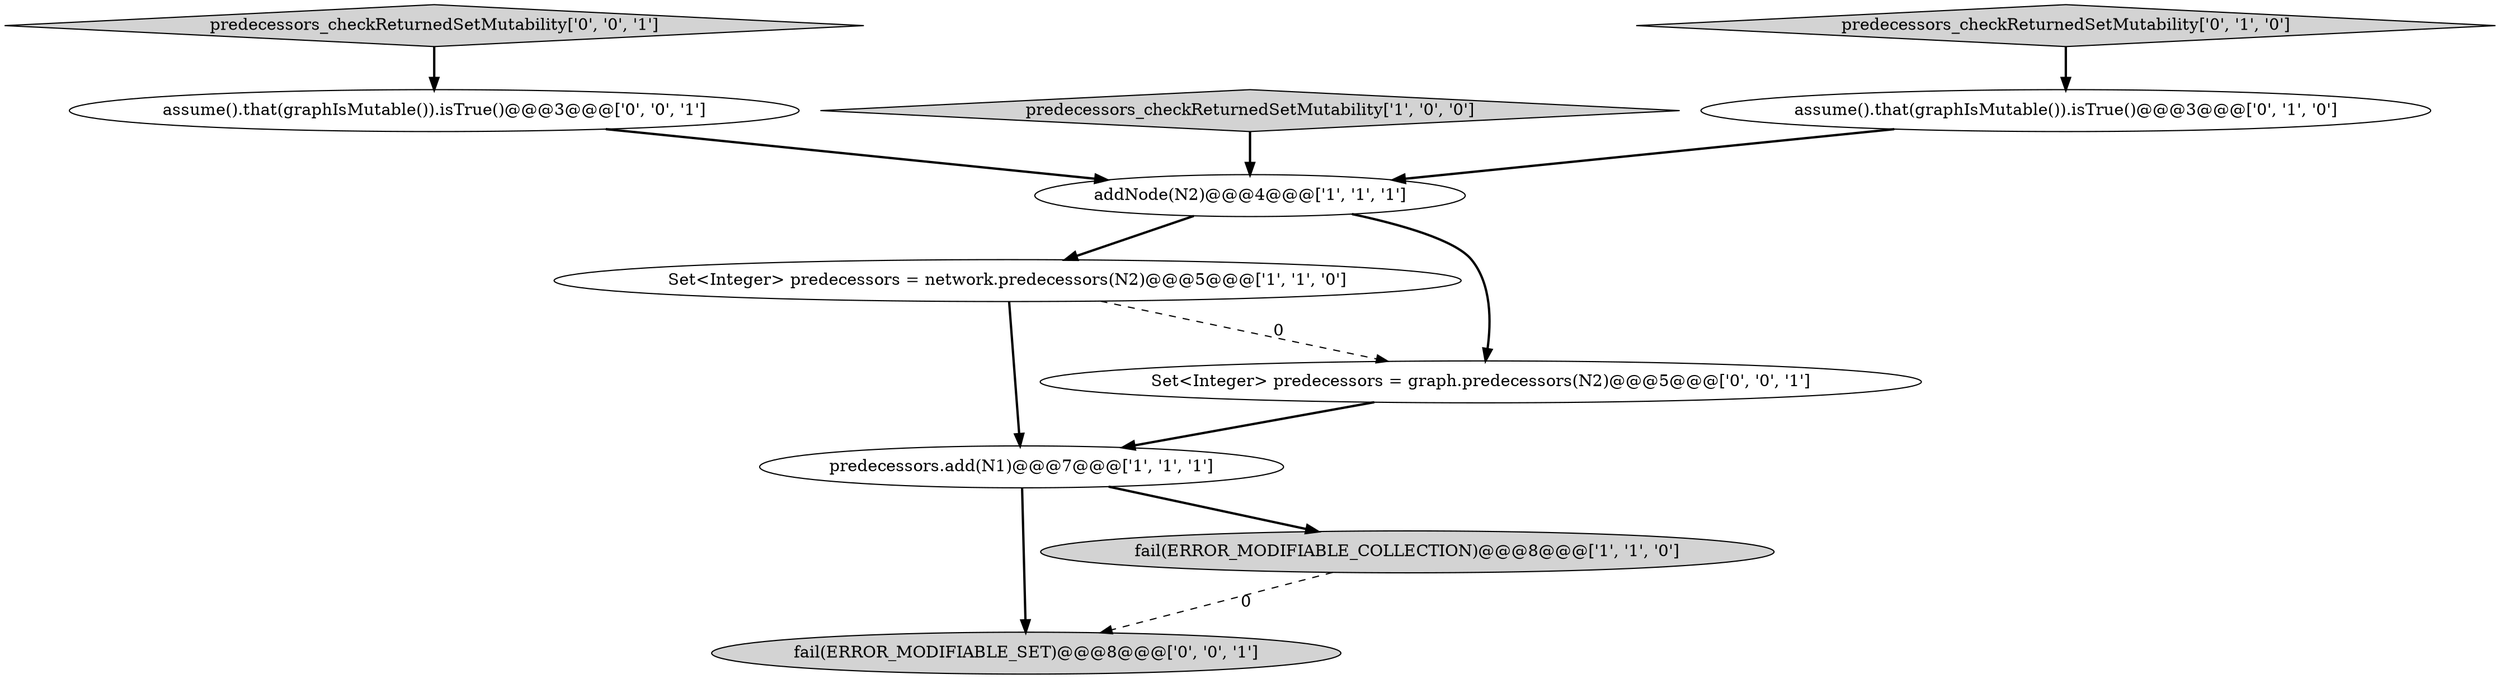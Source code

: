 digraph {
7 [style = filled, label = "fail(ERROR_MODIFIABLE_SET)@@@8@@@['0', '0', '1']", fillcolor = lightgray, shape = ellipse image = "AAA0AAABBB3BBB"];
1 [style = filled, label = "predecessors.add(N1)@@@7@@@['1', '1', '1']", fillcolor = white, shape = ellipse image = "AAA0AAABBB1BBB"];
8 [style = filled, label = "assume().that(graphIsMutable()).isTrue()@@@3@@@['0', '0', '1']", fillcolor = white, shape = ellipse image = "AAA0AAABBB3BBB"];
9 [style = filled, label = "predecessors_checkReturnedSetMutability['0', '0', '1']", fillcolor = lightgray, shape = diamond image = "AAA0AAABBB3BBB"];
0 [style = filled, label = "Set<Integer> predecessors = network.predecessors(N2)@@@5@@@['1', '1', '0']", fillcolor = white, shape = ellipse image = "AAA0AAABBB1BBB"];
5 [style = filled, label = "predecessors_checkReturnedSetMutability['0', '1', '0']", fillcolor = lightgray, shape = diamond image = "AAA0AAABBB2BBB"];
3 [style = filled, label = "predecessors_checkReturnedSetMutability['1', '0', '0']", fillcolor = lightgray, shape = diamond image = "AAA0AAABBB1BBB"];
6 [style = filled, label = "assume().that(graphIsMutable()).isTrue()@@@3@@@['0', '1', '0']", fillcolor = white, shape = ellipse image = "AAA1AAABBB2BBB"];
10 [style = filled, label = "Set<Integer> predecessors = graph.predecessors(N2)@@@5@@@['0', '0', '1']", fillcolor = white, shape = ellipse image = "AAA0AAABBB3BBB"];
4 [style = filled, label = "addNode(N2)@@@4@@@['1', '1', '1']", fillcolor = white, shape = ellipse image = "AAA0AAABBB1BBB"];
2 [style = filled, label = "fail(ERROR_MODIFIABLE_COLLECTION)@@@8@@@['1', '1', '0']", fillcolor = lightgray, shape = ellipse image = "AAA0AAABBB1BBB"];
4->10 [style = bold, label=""];
10->1 [style = bold, label=""];
2->7 [style = dashed, label="0"];
0->10 [style = dashed, label="0"];
1->7 [style = bold, label=""];
9->8 [style = bold, label=""];
6->4 [style = bold, label=""];
5->6 [style = bold, label=""];
8->4 [style = bold, label=""];
1->2 [style = bold, label=""];
3->4 [style = bold, label=""];
0->1 [style = bold, label=""];
4->0 [style = bold, label=""];
}
